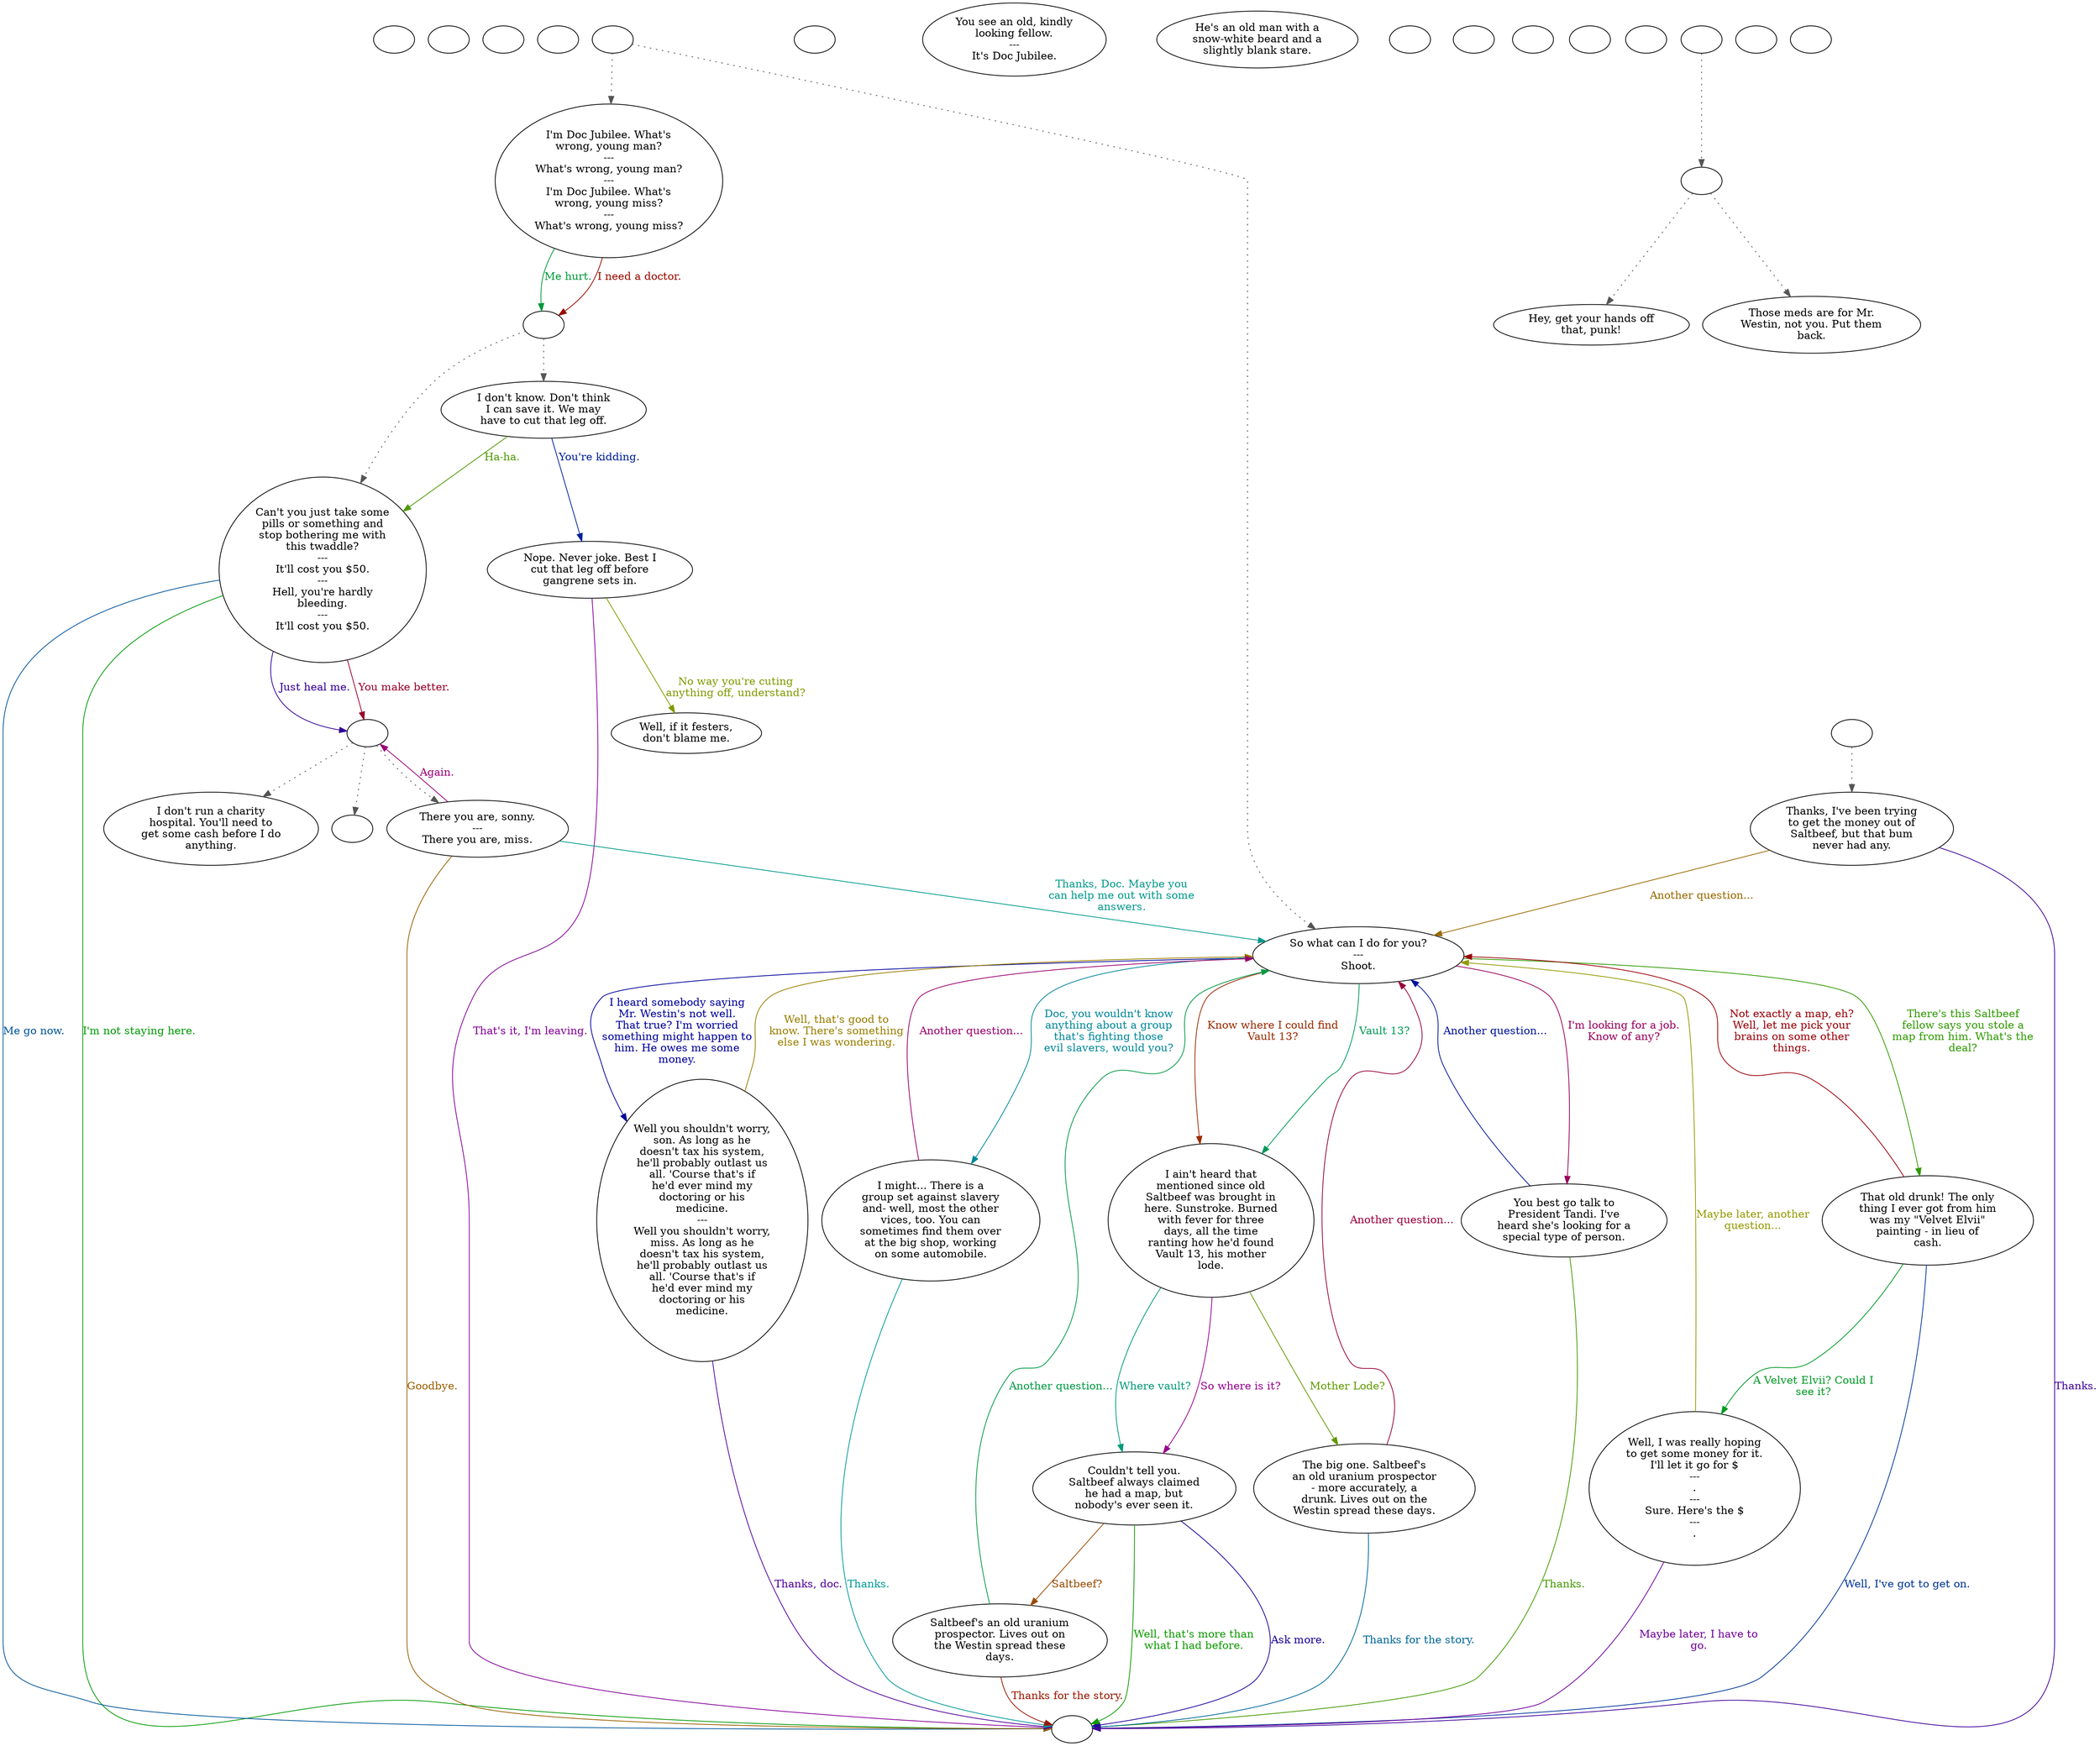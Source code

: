 digraph scdocjub {
  "checkPartyMembersNearDoor" [style=filled       fillcolor="#FFFFFF"       color="#000000"]
  "checkPartyMembersNearDoor" [label=""]
  "start" [style=filled       fillcolor="#FFFFFF"       color="#000000"]
  "start" [label=""]
  "critter_p_proc" [style=filled       fillcolor="#FFFFFF"       color="#000000"]
  "critter_p_proc" [label=""]
  "pickup_p_proc" [style=filled       fillcolor="#FFFFFF"       color="#000000"]
  "pickup_p_proc" [label=""]
  "talk_p_proc" [style=filled       fillcolor="#FFFFFF"       color="#000000"]
  "talk_p_proc" -> "Node001" [style=dotted color="#555555"]
  "talk_p_proc" -> "Node008" [style=dotted color="#555555"]
  "talk_p_proc" [label=""]
  "destroy_p_proc" [style=filled       fillcolor="#FFFFFF"       color="#000000"]
  "destroy_p_proc" [label=""]
  "look_at_p_proc" [style=filled       fillcolor="#FFFFFF"       color="#000000"]
  "look_at_p_proc" [label="You see an old, kindly\nlooking fellow.\n---\nIt's Doc Jubilee."]
  "description_p_proc" [style=filled       fillcolor="#FFFFFF"       color="#000000"]
  "description_p_proc" [label="He's an old man with a\nsnow-white beard and a\nslightly blank stare."]
  "use_skill_on_p_proc" [style=filled       fillcolor="#FFFFFF"       color="#000000"]
  "use_skill_on_p_proc" [label=""]
  "damage_p_proc" [style=filled       fillcolor="#FFFFFF"       color="#000000"]
  "damage_p_proc" [label=""]
  "map_enter_p_proc" [style=filled       fillcolor="#FFFFFF"       color="#000000"]
  "map_enter_p_proc" [label=""]
  "combat_p_proc" [style=filled       fillcolor="#FFFFFF"       color="#000000"]
  "combat_p_proc" [label=""]
  "Node998" [style=filled       fillcolor="#FFFFFF"       color="#000000"]
  "Node998" [label=""]
  "Node999" [style=filled       fillcolor="#FFFFFF"       color="#000000"]
  "Node999" [label=""]
  "Node001" [style=filled       fillcolor="#FFFFFF"       color="#000000"]
  "Node001" [label="I'm Doc Jubilee. What's\nwrong, young man?\n---\nWhat's wrong, young man?\n---\nI'm Doc Jubilee. What's\nwrong, young miss?\n---\nWhat's wrong, young miss?"]
  "Node001" -> "Node24" [label="Me hurt." color="#009938" fontcolor="#009938"]
  "Node001" -> "Node24" [label="I need a doctor." color="#990C00" fontcolor="#990C00"]
  "Node002" [style=filled       fillcolor="#FFFFFF"       color="#000000"]
  "Node002" [label="I don't know. Don't think\nI can save it. We may\nhave to cut that leg off."]
  "Node002" -> "Node005" [label="You're kidding." color="#002199" fontcolor="#002199"]
  "Node002" -> "Node004" [label="Ha-ha." color="#4E9900" fontcolor="#4E9900"]
  "Node003" [style=filled       fillcolor="#FFFFFF"       color="#000000"]
  "Node003" [label="There you are, sonny.\n---\nThere you are, miss."]
  "Node003" -> "Node3Heal" [label="Again." color="#99007A" fontcolor="#99007A"]
  "Node003" -> "Node008" [label="Thanks, Doc. Maybe you\ncan help me out with some\nanswers." color="#00998B" fontcolor="#00998B"]
  "Node003" -> "Node999" [label="Goodbye." color="#995E00" fontcolor="#995E00"]
  "Node004" [style=filled       fillcolor="#FFFFFF"       color="#000000"]
  "Node004" [label="Can't you just take some\npills or something and\nstop bothering me with\nthis twaddle?\n---\nIt'll cost you $50.\n---\nHell, you're hardly\nbleeding.\n---\nIt'll cost you $50."]
  "Node004" -> "Node3Heal" [label="Just heal me." color="#320099" fontcolor="#320099"]
  "Node004" -> "Node999" [label="I'm not staying here." color="#009905" fontcolor="#009905"]
  "Node004" -> "Node3Heal" [label="You make better." color="#990028" fontcolor="#990028"]
  "Node004" -> "Node999" [label="Me go now." color="#005499" fontcolor="#005499"]
  "Node005" [style=filled       fillcolor="#FFFFFF"       color="#000000"]
  "Node005" [label="Nope. Never joke. Best I\ncut that leg off before\ngangrene sets in."]
  "Node005" -> "Node006" [label="No way you're cuting\nanything off, understand?" color="#819900" fontcolor="#819900"]
  "Node005" -> "Node999" [label="That's it, I'm leaving." color="#840099" fontcolor="#840099"]
  "Node006" [style=filled       fillcolor="#FFFFFF"       color="#000000"]
  "Node006" [label="Well, if it festers,\ndon't blame me."]
  "Node007" [style=filled       fillcolor="#FFFFFF"       color="#000000"]
  "Node007" [label="I don't run a charity\nhospital. You'll need to\nget some cash before I do\nanything."]
  "Node008" [style=filled       fillcolor="#FFFFFF"       color="#000000"]
  "Node008" [label="So what can I do for you?\n---\nShoot."]
  "Node008" -> "Node011" [label="Vault 13?" color="#009958" fontcolor="#009958"]
  "Node008" -> "Node011" [label="Know where I could find\nVault 13?" color="#992B00" fontcolor="#992B00"]
  "Node008" -> "Node009" [label="I heard somebody saying\nMr. Westin's not well.\nThat true? I'm worried\nsomething might happen to\nhim. He owes me some\nmoney." color="#000199" fontcolor="#000199"]
  "Node008" -> "Node010" [label="There's this Saltbeef\nfellow says you stole a\nmap from him. What's the\ndeal?" color="#2E9900" fontcolor="#2E9900"]
  "Node008" -> "Node016" [label="I'm looking for a job.\nKnow of any?" color="#99005B" fontcolor="#99005B"]
  "Node008" -> "Node017" [label="Doc, you wouldn't know\nanything about a group\nthat's fighting those\nevil slavers, would you?" color="#008799" fontcolor="#008799"]
  "Node009" [style=filled       fillcolor="#FFFFFF"       color="#000000"]
  "Node009" [label="Well you shouldn't worry,\nson. As long as he\ndoesn't tax his system,\nhe'll probably outlast us\nall. 'Course that's if\nhe'd ever mind my\ndoctoring or his\nmedicine.\n---\nWell you shouldn't worry,\nmiss. As long as he\ndoesn't tax his system,\nhe'll probably outlast us\nall. 'Course that's if\nhe'd ever mind my\ndoctoring or his\nmedicine."]
  "Node009" -> "Node008" [label="Well, that's good to\nknow. There's something\nelse I was wondering." color="#997E00" fontcolor="#997E00"]
  "Node009" -> "Node999" [label="Thanks, doc." color="#510099" fontcolor="#510099"]
  "Node010" [style=filled       fillcolor="#FFFFFF"       color="#000000"]
  "Node010" [label="That old drunk! The only\nthing I ever got from him\nwas my \"Velvet Elvii\"\npainting - in lieu of\ncash."]
  "Node010" -> "Node014" [label="A Velvet Elvii? Could I\nsee it?" color="#009925" fontcolor="#009925"]
  "Node010" -> "Node008" [label="Not exactly a map, eh?\nWell, let me pick your\nbrains on some other\nthings." color="#990008" fontcolor="#990008"]
  "Node010" -> "Node999" [label="Well, I've got to get on." color="#003599" fontcolor="#003599"]
  "Node011" [style=filled       fillcolor="#FFFFFF"       color="#000000"]
  "Node011" [label="I ain't heard that\nmentioned since old\nSaltbeef was brought in\nhere. Sunstroke. Burned\nwith fever for three\ndays, all the time\nranting how he'd found\nVault 13, his mother\nlode."]
  "Node011" -> "Node013" [label="Mother Lode?" color="#619900" fontcolor="#619900"]
  "Node011" -> "Node012" [label="So where is it?" color="#99008E" fontcolor="#99008E"]
  "Node011" -> "Node012" [label="Where vault?" color="#009977" fontcolor="#009977"]
  "Node012" [style=filled       fillcolor="#FFFFFF"       color="#000000"]
  "Node012" [label="Couldn't tell you.\nSaltbeef always claimed\nhe had a map, but\nnobody's ever seen it."]
  "Node012" -> "Node015" [label="Saltbeef?" color="#994B00" fontcolor="#994B00"]
  "Node012" -> "Node999" [label="Ask more." color="#1E0099" fontcolor="#1E0099"]
  "Node012" -> "Node999" [label="Well, that's more than\nwhat I had before." color="#0E9900" fontcolor="#0E9900"]
  "Node013" [style=filled       fillcolor="#FFFFFF"       color="#000000"]
  "Node013" [label="The big one. Saltbeef's\nan old uranium prospector\n- more accurately, a\ndrunk. Lives out on the\nWestin spread these days."]
  "Node013" -> "Node008" [label="Another question..." color="#99003B" fontcolor="#99003B"]
  "Node013" -> "Node999" [label="Thanks for the story." color="#006899" fontcolor="#006899"]
  "Node014" [style=filled       fillcolor="#FFFFFF"       color="#000000"]
  "Node014" [label="Well, I was really hoping\nto get some money for it.\nI'll let it go for $\n---\n.\n---\nSure. Here's the $\n---\n."]
  "Node014" -> "Node008" [label="Maybe later, another\nquestion..." color="#949900" fontcolor="#949900"]
  "Node014" -> "Node999" [label="Maybe later, I have to\ngo." color="#710099" fontcolor="#710099"]
  "Node015" [style=filled       fillcolor="#FFFFFF"       color="#000000"]
  "Node015" [label="Saltbeef's an old uranium\nprospector. Lives out on\nthe Westin spread these\ndays."]
  "Node015" -> "Node008" [label="Another question..." color="#009944" fontcolor="#009944"]
  "Node015" -> "Node999" [label="Thanks for the story." color="#991800" fontcolor="#991800"]
  "Node016" [style=filled       fillcolor="#FFFFFF"       color="#000000"]
  "Node016" [label="You best go talk to\nPresident Tandi. I've\nheard she's looking for a\nspecial type of person."]
  "Node016" -> "Node008" [label="Another question..." color="#001599" fontcolor="#001599"]
  "Node016" -> "Node999" [label="Thanks." color="#429900" fontcolor="#429900"]
  "Node017" [style=filled       fillcolor="#FFFFFF"       color="#000000"]
  "Node017" [label="I might... There is a\ngroup set against slavery\nand- well, most the other\nvices, too. You can\nsometimes find them over\nat the big shop, working\non some automobile."]
  "Node017" -> "Node008" [label="Another question..." color="#99006E" fontcolor="#99006E"]
  "Node017" -> "Node999" [label="Thanks." color="#009997" fontcolor="#009997"]
  "Node018" [style=filled       fillcolor="#FFFFFF"       color="#000000"]
  "Node018" [label="Hey, get your hands off\nthat, punk!"]
  "Node019" [style=filled       fillcolor="#FFFFFF"       color="#000000"]
  "Node019" [label="Those meds are for Mr.\nWestin, not you. Put them\nback."]
  "Node020" [style=filled       fillcolor="#FFFFFF"       color="#000000"]
  "Node020" [label="Thanks, I've been trying\nto get the money out of\nSaltbeef, but that bum\nnever had any."]
  "Node020" -> "Node008" [label="Another question..." color="#996A00" fontcolor="#996A00"]
  "Node020" -> "Node999" [label="Thanks." color="#3E0099" fontcolor="#3E0099"]
  "check_pills" [style=filled       fillcolor="#FFFFFF"       color="#000000"]
  "check_pills" [label=""]
  "check_poison" [style=filled       fillcolor="#FFFFFF"       color="#000000"]
  "check_poison" [label=""]
  "checkItems" [style=filled       fillcolor="#FFFFFF"       color="#000000"]
  "checkItems" -> "Node018" [style=dotted color="#555555"]
  "checkItems" -> "Node019" [style=dotted color="#555555"]
  "checkItems" [label=""]
  "timed_event_p_proc" [style=filled       fillcolor="#FFFFFF"       color="#000000"]
  "timed_event_p_proc" -> "checkItems" [style=dotted color="#555555"]
  "timed_event_p_proc" [label=""]
  "Node24" [style=filled       fillcolor="#FFFFFF"       color="#000000"]
  "Node24" -> "Node004" [style=dotted color="#555555"]
  "Node24" -> "Node002" [style=dotted color="#555555"]
  "Node24" [label=""]
  "doHeal" [style=filled       fillcolor="#FFFFFF"       color="#000000"]
  "doHeal" [label=""]
  "Node3Heal" [style=filled       fillcolor="#FFFFFF"       color="#000000"]
  "Node3Heal" -> "doHeal" [style=dotted color="#555555"]
  "Node3Heal" -> "Node003" [style=dotted color="#555555"]
  "Node3Heal" -> "Node007" [style=dotted color="#555555"]
  "Node3Heal" [label=""]
  "NodeSell" [style=filled       fillcolor="#FFFFFF"       color="#000000"]
  "NodeSell" -> "Node020" [style=dotted color="#555555"]
  "NodeSell" [label=""]
}